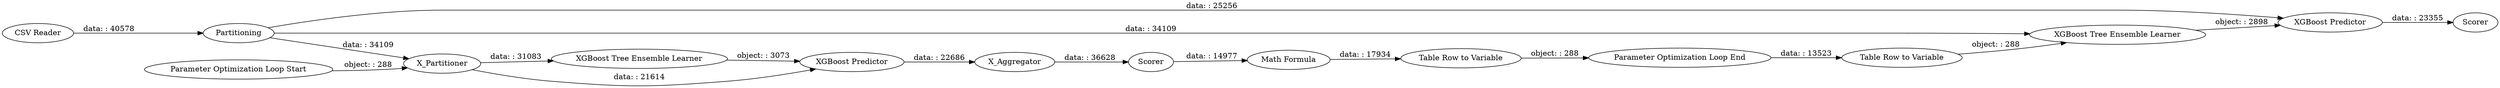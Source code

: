 digraph {
	"1562143147634669932_1692" [label=X_Partitioner]
	"1562143147634669932_1680" [label="XGBoost Tree Ensemble Learner"]
	"1562143147634669932_1687" [label="Table Row to Variable"]
	"1562143147634669932_1670" [label="Table Row to Variable"]
	"1562143147634669932_1691" [label=X_Aggregator]
	"1562143147634669932_1689" [label="CSV Reader"]
	"1562143147634669932_1677" [label=Scorer]
	"1562143147634669932_1676" [label="XGBoost Tree Ensemble Learner"]
	"1562143147634669932_1683" [label=Partitioning]
	"1562143147634669932_1690" [label=Scorer]
	"1562143147634669932_1702" [label="Math Formula"]
	"1562143147634669932_1667" [label="XGBoost Predictor"]
	"1562143147634669932_1678" [label="XGBoost Predictor"]
	"1562143147634669932_1673" [label="Parameter Optimization Loop Start"]
	"1562143147634669932_1671" [label="Parameter Optimization Loop End"]
	"1562143147634669932_1670" -> "1562143147634669932_1676" [label="object: : 288"]
	"1562143147634669932_1671" -> "1562143147634669932_1670" [label="data: : 13523"]
	"1562143147634669932_1678" -> "1562143147634669932_1691" [label="data: : 22686"]
	"1562143147634669932_1683" -> "1562143147634669932_1692" [label="data: : 34109"]
	"1562143147634669932_1690" -> "1562143147634669932_1702" [label="data: : 14977"]
	"1562143147634669932_1691" -> "1562143147634669932_1690" [label="data: : 36628"]
	"1562143147634669932_1683" -> "1562143147634669932_1667" [label="data: : 25256"]
	"1562143147634669932_1692" -> "1562143147634669932_1678" [label="data: : 21614"]
	"1562143147634669932_1667" -> "1562143147634669932_1677" [label="data: : 23355"]
	"1562143147634669932_1676" -> "1562143147634669932_1667" [label="object: : 2898"]
	"1562143147634669932_1687" -> "1562143147634669932_1671" [label="object: : 288"]
	"1562143147634669932_1683" -> "1562143147634669932_1676" [label="data: : 34109"]
	"1562143147634669932_1692" -> "1562143147634669932_1680" [label="data: : 31083"]
	"1562143147634669932_1673" -> "1562143147634669932_1692" [label="object: : 288"]
	"1562143147634669932_1680" -> "1562143147634669932_1678" [label="object: : 3073"]
	"1562143147634669932_1702" -> "1562143147634669932_1687" [label="data: : 17934"]
	"1562143147634669932_1689" -> "1562143147634669932_1683" [label="data: : 40578"]
	rankdir=LR
}
